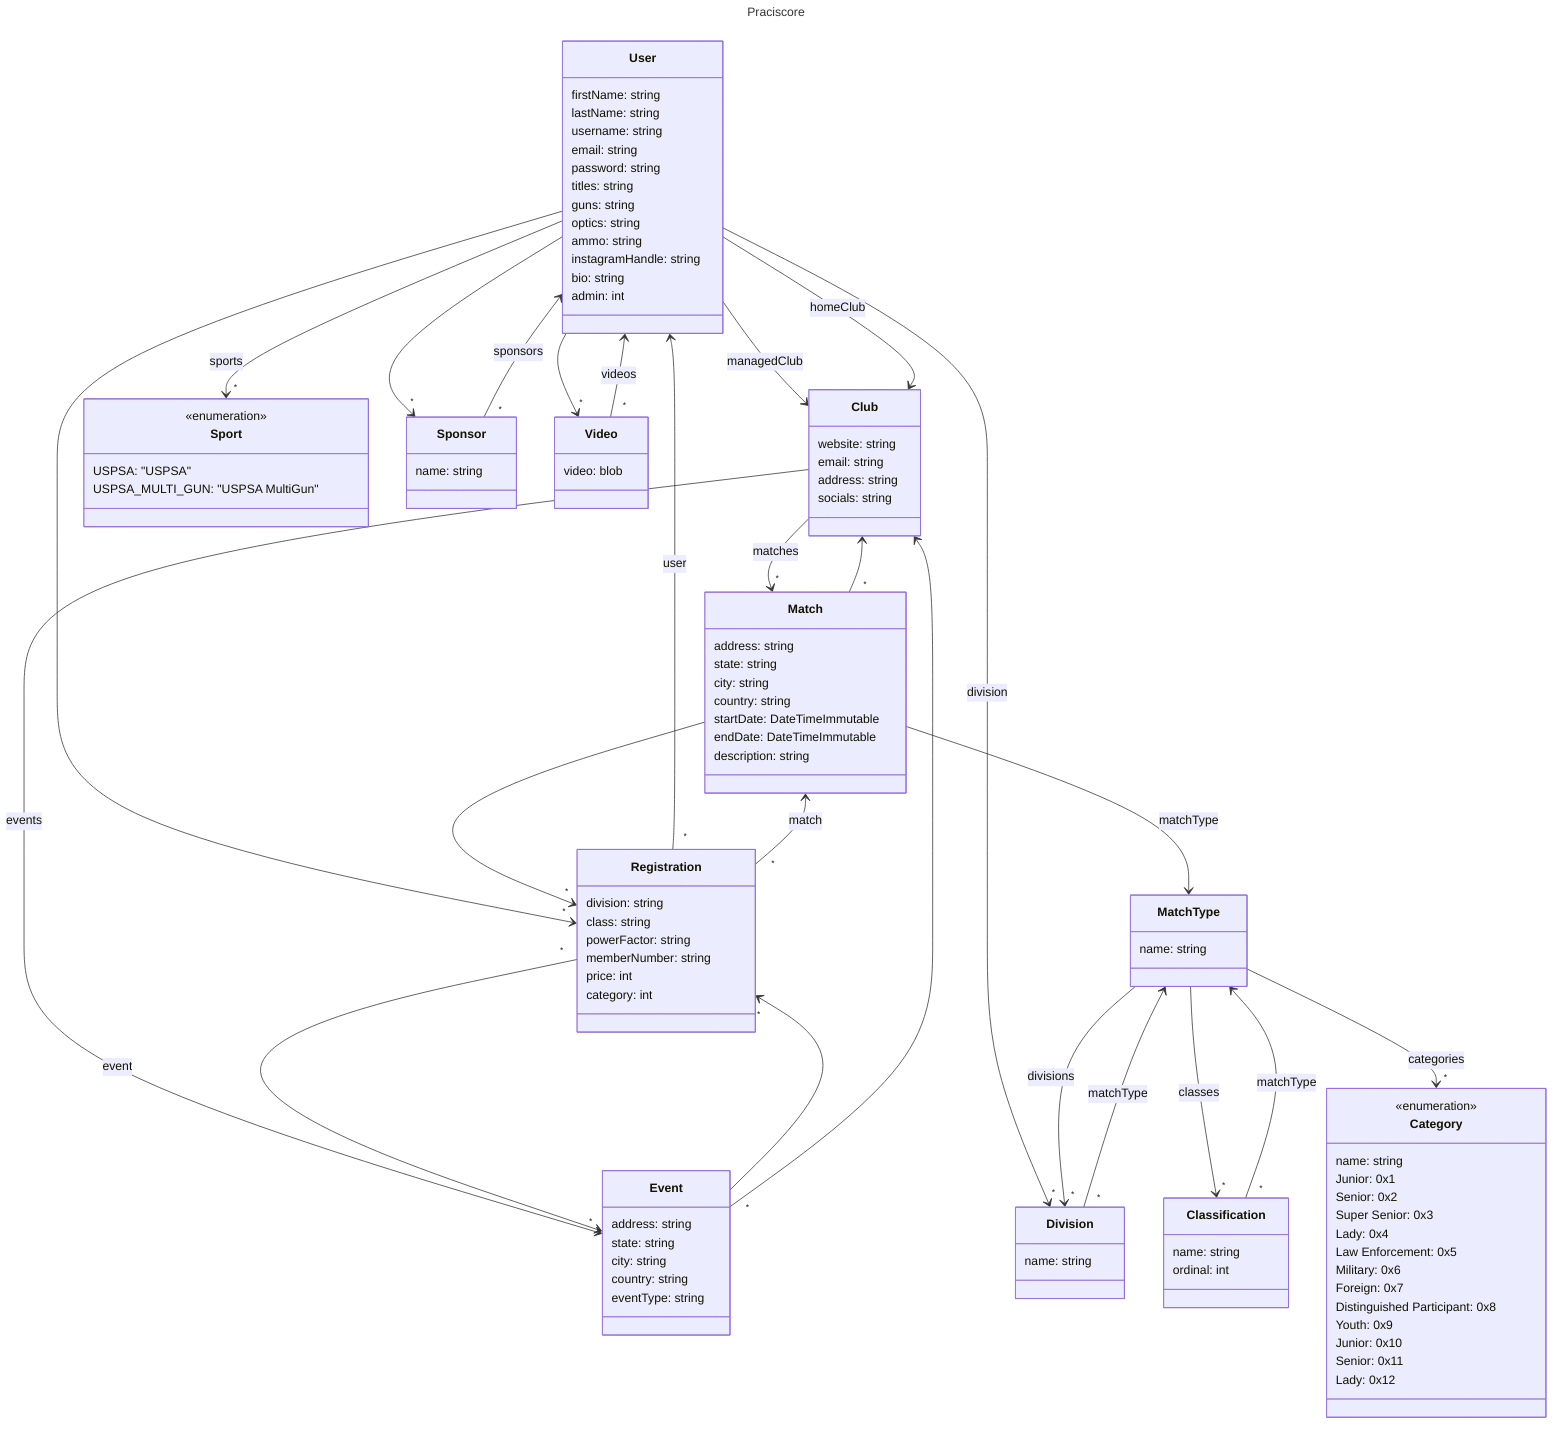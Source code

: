 ---
title: Praciscore
---
classDiagram
    User --> Club: managedClub
    User --> Club: homeClub
    User --> "*" Sport: sports
    User --> "*" Division: division
    User --> "*" Sponsor
    User --> "*" Video
    User --> "*" Registration
    class User {
        firstName: string
        lastName: string
        username: string
        email: string
        password: string
        titles: string
        guns: string
        optics: string
        ammo: string
        instagramHandle: string
        bio: string
        admin: int
    }
    Club --> "*" Match: matches
    Club --> "*" Event: events
    class Club {
        website: string
        email: string
        address: string
        socials: string
    }
    Match --> "*" Registration
    Match --> MatchType: matchType
    Match "*" --> Club
    class Match {
        address: string
        state: string
        city: string
        country: string
        startDate: DateTimeImmutable
        endDate: DateTimeImmutable
        description: string
    }
    Registration "*" --> User: user
    Registration "*" --> Event: event
    Registration "*" --> Match: match
    class Registration {
        division: string
        class: string
        powerFactor: string
        memberNumber: string
        price: int
        category: int
    }

    Event --> "*" Registration
    Event "*" --> Club
    class Event {
        address: string
        state: string
        city: string
        country: string
        eventType: string
    }

    MatchType --> "*" Division: divisions
    MatchType --> "*" Classification: classes
    MatchType --> "*" Category: categories
    class MatchType {
        name: string
    }
    Division "*" --> MatchType: matchType
    class Division {
        name: string
    }
    Classification "*" --> MatchType: matchType
    class Classification {
        name: string
        ordinal: int
    }

    class Category {
        name: string
    }


    Sponsor "*" --> User: sponsors
    class Sponsor {
        name: string
    }

    class Sport {
        <<enumeration>>
        USPSA: "USPSA"
        USPSA_MULTI_GUN: "USPSA MultiGun"
    }

    class Category {
        <<enumeration>>
        Junior: 0x1
        Senior: 0x2
        Super Senior: 0x3
        Lady: 0x4
        Law Enforcement: 0x5
        Military: 0x6
        Foreign: 0x7
        Distinguished Participant: 0x8
        Youth: 0x9
        Junior: 0x10
        Senior: 0x11
        Lady: 0x12
    }

    Video "*" --> User: videos
    class Video {
        video: blob
    }